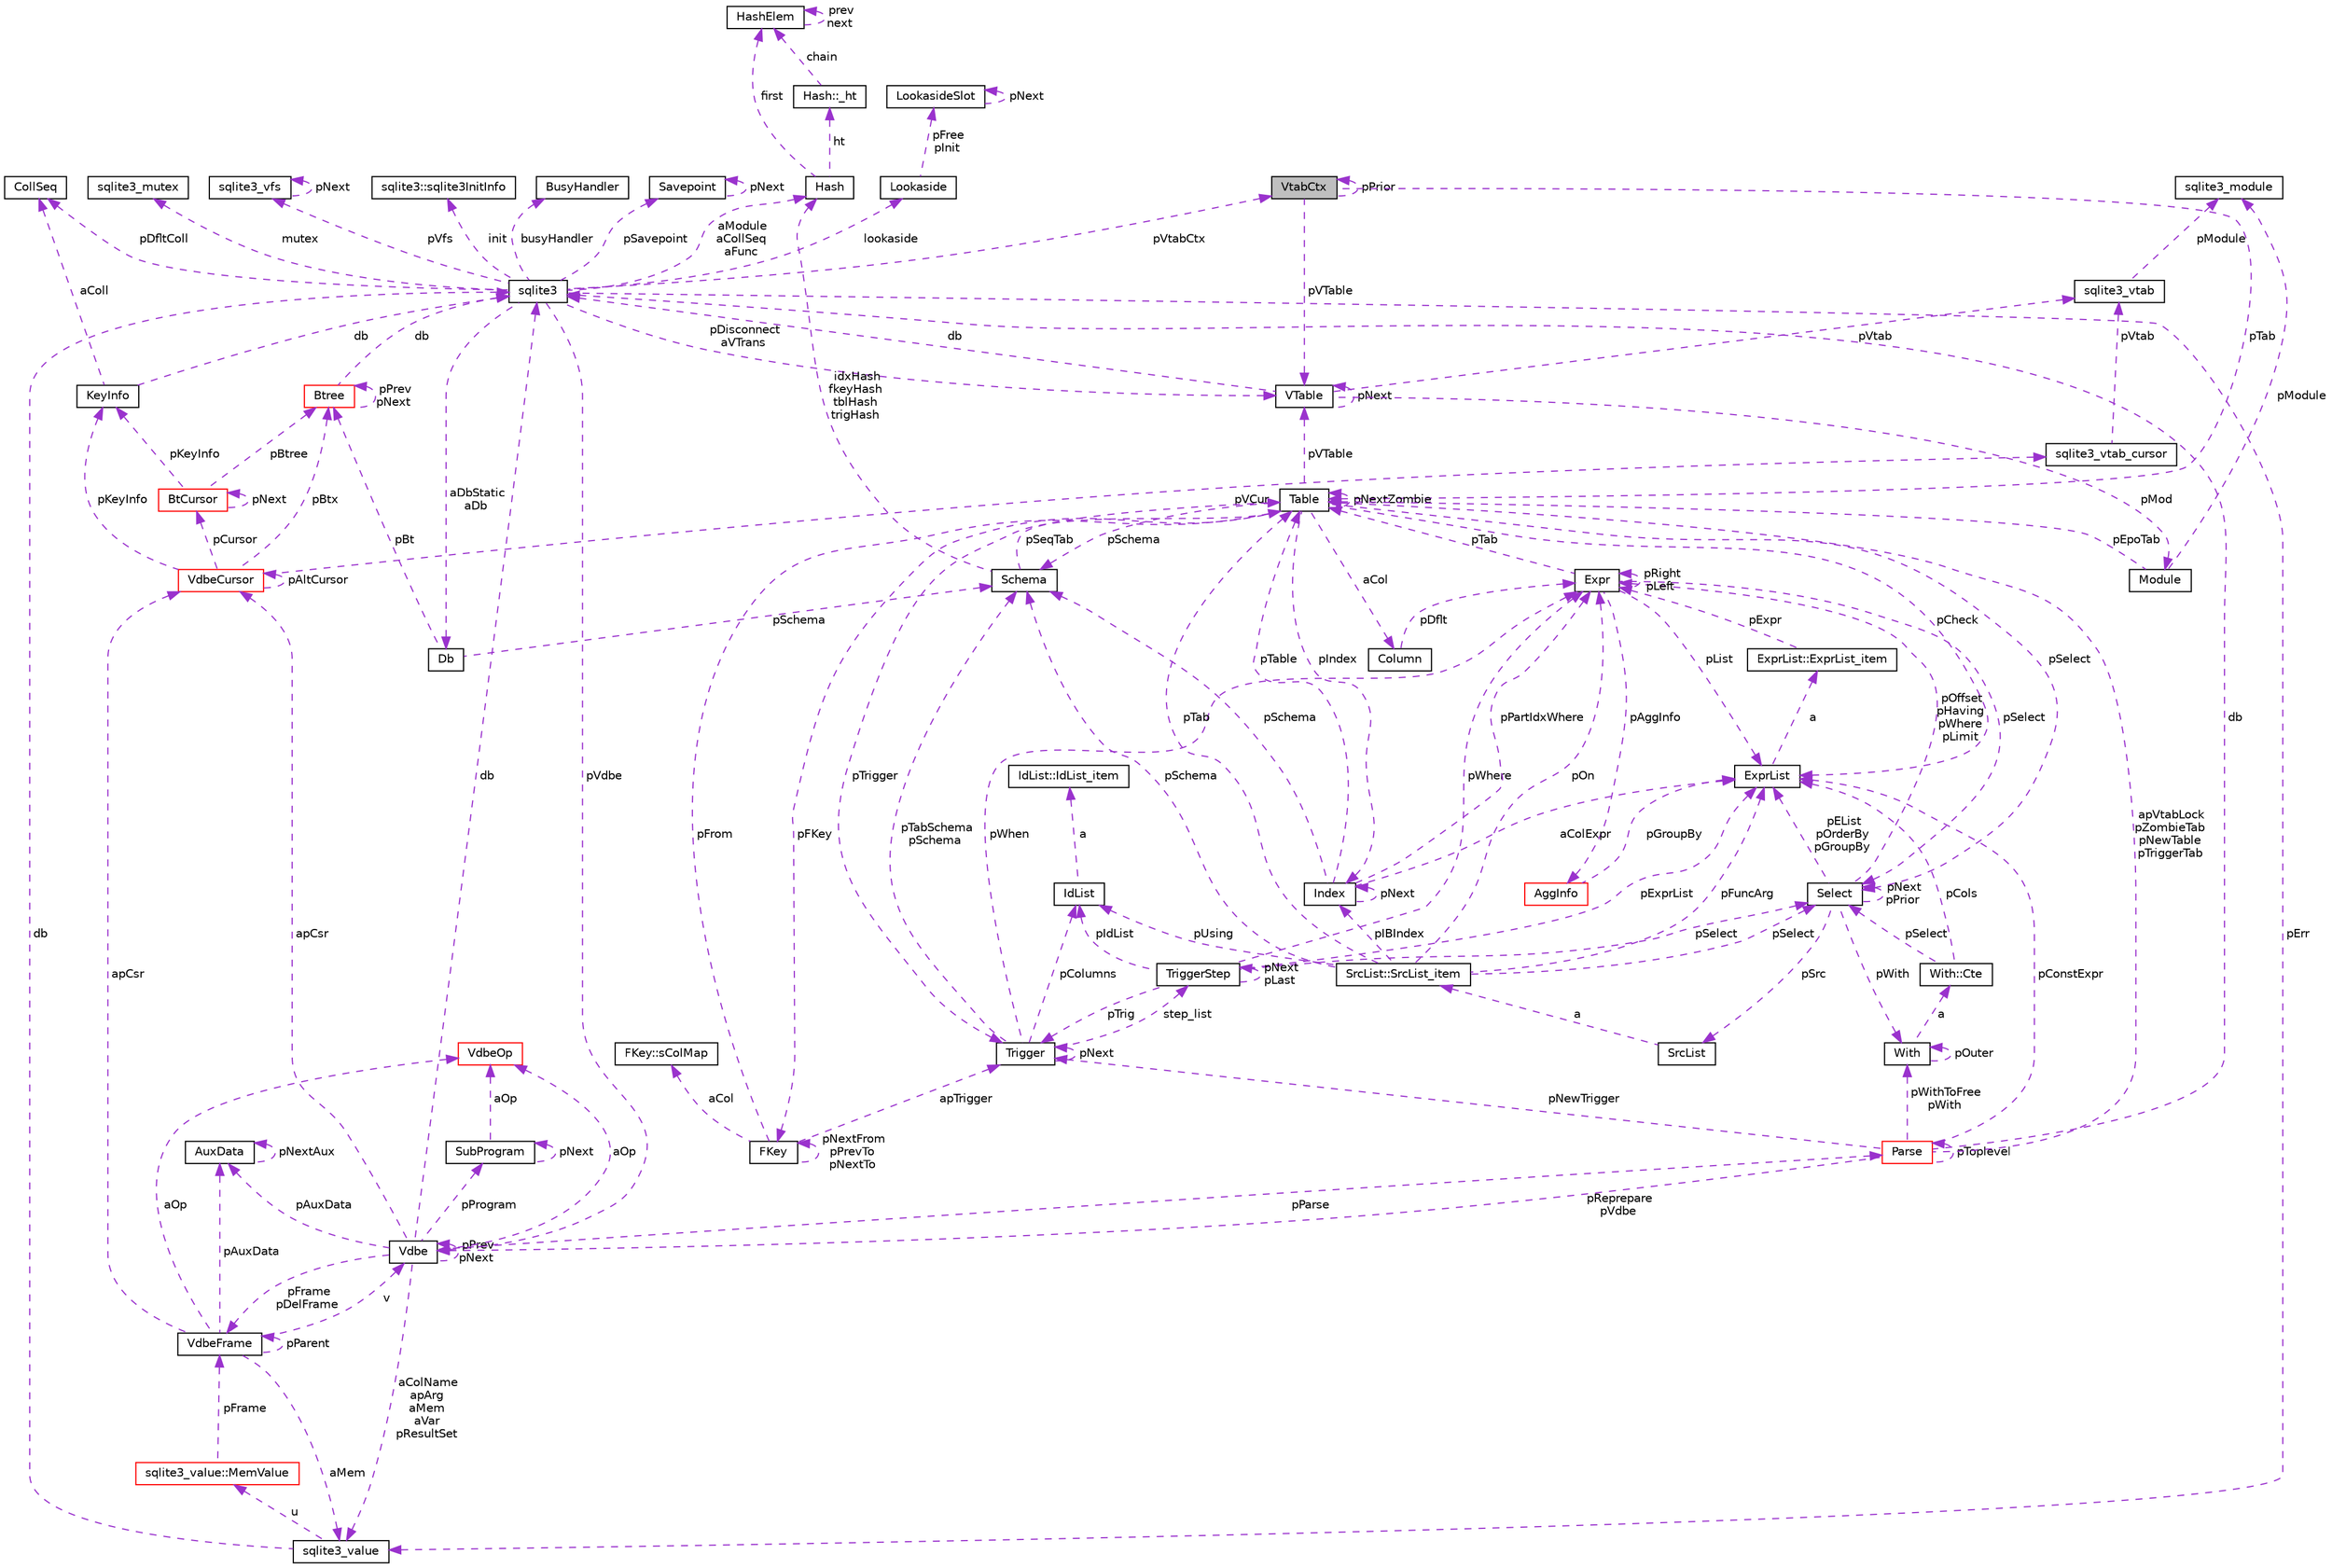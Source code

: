 digraph "VtabCtx"
{
  edge [fontname="Helvetica",fontsize="10",labelfontname="Helvetica",labelfontsize="10"];
  node [fontname="Helvetica",fontsize="10",shape=record];
  Node1 [label="VtabCtx",height=0.2,width=0.4,color="black", fillcolor="grey75", style="filled", fontcolor="black"];
  Node1 -> Node1 [dir="back",color="darkorchid3",fontsize="10",style="dashed",label=" pPrior" ,fontname="Helvetica"];
  Node2 -> Node1 [dir="back",color="darkorchid3",fontsize="10",style="dashed",label=" pVTable" ,fontname="Helvetica"];
  Node2 [label="VTable",height=0.2,width=0.4,color="black", fillcolor="white", style="filled",URL="$structVTable.html"];
  Node3 -> Node2 [dir="back",color="darkorchid3",fontsize="10",style="dashed",label=" db" ,fontname="Helvetica"];
  Node3 [label="sqlite3",height=0.2,width=0.4,color="black", fillcolor="white", style="filled",URL="$structsqlite3.html"];
  Node4 -> Node3 [dir="back",color="darkorchid3",fontsize="10",style="dashed",label=" pVdbe" ,fontname="Helvetica"];
  Node4 [label="Vdbe",height=0.2,width=0.4,color="black", fillcolor="white", style="filled",URL="$structVdbe.html"];
  Node4 -> Node4 [dir="back",color="darkorchid3",fontsize="10",style="dashed",label=" pPrev\npNext" ,fontname="Helvetica"];
  Node3 -> Node4 [dir="back",color="darkorchid3",fontsize="10",style="dashed",label=" db" ,fontname="Helvetica"];
  Node5 -> Node4 [dir="back",color="darkorchid3",fontsize="10",style="dashed",label=" aColName\napArg\naMem\naVar\npResultSet" ,fontname="Helvetica"];
  Node5 [label="sqlite3_value",height=0.2,width=0.4,color="black", fillcolor="white", style="filled",URL="$structsqlite3__value.html"];
  Node3 -> Node5 [dir="back",color="darkorchid3",fontsize="10",style="dashed",label=" db" ,fontname="Helvetica"];
  Node6 -> Node5 [dir="back",color="darkorchid3",fontsize="10",style="dashed",label=" u" ,fontname="Helvetica"];
  Node6 [label="sqlite3_value::MemValue",height=0.2,width=0.4,color="red", fillcolor="white", style="filled",URL="$unionsqlite3__value_1_1MemValue.html"];
  Node7 -> Node6 [dir="back",color="darkorchid3",fontsize="10",style="dashed",label=" pFrame" ,fontname="Helvetica"];
  Node7 [label="VdbeFrame",height=0.2,width=0.4,color="black", fillcolor="white", style="filled",URL="$structVdbeFrame.html"];
  Node4 -> Node7 [dir="back",color="darkorchid3",fontsize="10",style="dashed",label=" v" ,fontname="Helvetica"];
  Node5 -> Node7 [dir="back",color="darkorchid3",fontsize="10",style="dashed",label=" aMem" ,fontname="Helvetica"];
  Node7 -> Node7 [dir="back",color="darkorchid3",fontsize="10",style="dashed",label=" pParent" ,fontname="Helvetica"];
  Node8 -> Node7 [dir="back",color="darkorchid3",fontsize="10",style="dashed",label=" pAuxData" ,fontname="Helvetica"];
  Node8 [label="AuxData",height=0.2,width=0.4,color="black", fillcolor="white", style="filled",URL="$structAuxData.html"];
  Node8 -> Node8 [dir="back",color="darkorchid3",fontsize="10",style="dashed",label=" pNextAux" ,fontname="Helvetica"];
  Node9 -> Node7 [dir="back",color="darkorchid3",fontsize="10",style="dashed",label=" apCsr" ,fontname="Helvetica"];
  Node9 [label="VdbeCursor",height=0.2,width=0.4,color="red", fillcolor="white", style="filled",URL="$structVdbeCursor.html"];
  Node10 -> Node9 [dir="back",color="darkorchid3",fontsize="10",style="dashed",label=" pCursor" ,fontname="Helvetica"];
  Node10 [label="BtCursor",height=0.2,width=0.4,color="red", fillcolor="white", style="filled",URL="$structBtCursor.html"];
  Node10 -> Node10 [dir="back",color="darkorchid3",fontsize="10",style="dashed",label=" pNext" ,fontname="Helvetica"];
  Node11 -> Node10 [dir="back",color="darkorchid3",fontsize="10",style="dashed",label=" pKeyInfo" ,fontname="Helvetica"];
  Node11 [label="KeyInfo",height=0.2,width=0.4,color="black", fillcolor="white", style="filled",URL="$structKeyInfo.html"];
  Node3 -> Node11 [dir="back",color="darkorchid3",fontsize="10",style="dashed",label=" db" ,fontname="Helvetica"];
  Node12 -> Node11 [dir="back",color="darkorchid3",fontsize="10",style="dashed",label=" aColl" ,fontname="Helvetica"];
  Node12 [label="CollSeq",height=0.2,width=0.4,color="black", fillcolor="white", style="filled",URL="$structCollSeq.html"];
  Node13 -> Node10 [dir="back",color="darkorchid3",fontsize="10",style="dashed",label=" pBtree" ,fontname="Helvetica"];
  Node13 [label="Btree",height=0.2,width=0.4,color="red", fillcolor="white", style="filled",URL="$structBtree.html"];
  Node3 -> Node13 [dir="back",color="darkorchid3",fontsize="10",style="dashed",label=" db" ,fontname="Helvetica"];
  Node13 -> Node13 [dir="back",color="darkorchid3",fontsize="10",style="dashed",label=" pPrev\npNext" ,fontname="Helvetica"];
  Node14 -> Node9 [dir="back",color="darkorchid3",fontsize="10",style="dashed",label=" pVCur" ,fontname="Helvetica"];
  Node14 [label="sqlite3_vtab_cursor",height=0.2,width=0.4,color="black", fillcolor="white", style="filled",URL="$structsqlite3__vtab__cursor.html"];
  Node15 -> Node14 [dir="back",color="darkorchid3",fontsize="10",style="dashed",label=" pVtab" ,fontname="Helvetica"];
  Node15 [label="sqlite3_vtab",height=0.2,width=0.4,color="black", fillcolor="white", style="filled",URL="$structsqlite3__vtab.html"];
  Node16 -> Node15 [dir="back",color="darkorchid3",fontsize="10",style="dashed",label=" pModule" ,fontname="Helvetica"];
  Node16 [label="sqlite3_module",height=0.2,width=0.4,color="black", fillcolor="white", style="filled",URL="$structsqlite3__module.html"];
  Node9 -> Node9 [dir="back",color="darkorchid3",fontsize="10",style="dashed",label=" pAltCursor" ,fontname="Helvetica"];
  Node11 -> Node9 [dir="back",color="darkorchid3",fontsize="10",style="dashed",label=" pKeyInfo" ,fontname="Helvetica"];
  Node13 -> Node9 [dir="back",color="darkorchid3",fontsize="10",style="dashed",label=" pBtx" ,fontname="Helvetica"];
  Node17 -> Node7 [dir="back",color="darkorchid3",fontsize="10",style="dashed",label=" aOp" ,fontname="Helvetica"];
  Node17 [label="VdbeOp",height=0.2,width=0.4,color="red", fillcolor="white", style="filled",URL="$structVdbeOp.html"];
  Node7 -> Node4 [dir="back",color="darkorchid3",fontsize="10",style="dashed",label=" pFrame\npDelFrame" ,fontname="Helvetica"];
  Node8 -> Node4 [dir="back",color="darkorchid3",fontsize="10",style="dashed",label=" pAuxData" ,fontname="Helvetica"];
  Node18 -> Node4 [dir="back",color="darkorchid3",fontsize="10",style="dashed",label=" pProgram" ,fontname="Helvetica"];
  Node18 [label="SubProgram",height=0.2,width=0.4,color="black", fillcolor="white", style="filled",URL="$structSubProgram.html"];
  Node18 -> Node18 [dir="back",color="darkorchid3",fontsize="10",style="dashed",label=" pNext" ,fontname="Helvetica"];
  Node17 -> Node18 [dir="back",color="darkorchid3",fontsize="10",style="dashed",label=" aOp" ,fontname="Helvetica"];
  Node9 -> Node4 [dir="back",color="darkorchid3",fontsize="10",style="dashed",label=" apCsr" ,fontname="Helvetica"];
  Node19 -> Node4 [dir="back",color="darkorchid3",fontsize="10",style="dashed",label=" pParse" ,fontname="Helvetica"];
  Node19 [label="Parse",height=0.2,width=0.4,color="red", fillcolor="white", style="filled",URL="$structParse.html"];
  Node4 -> Node19 [dir="back",color="darkorchid3",fontsize="10",style="dashed",label=" pReprepare\npVdbe" ,fontname="Helvetica"];
  Node3 -> Node19 [dir="back",color="darkorchid3",fontsize="10",style="dashed",label=" db" ,fontname="Helvetica"];
  Node20 -> Node19 [dir="back",color="darkorchid3",fontsize="10",style="dashed",label=" pWithToFree\npWith" ,fontname="Helvetica"];
  Node20 [label="With",height=0.2,width=0.4,color="black", fillcolor="white", style="filled",URL="$structWith.html"];
  Node21 -> Node20 [dir="back",color="darkorchid3",fontsize="10",style="dashed",label=" a" ,fontname="Helvetica"];
  Node21 [label="With::Cte",height=0.2,width=0.4,color="black", fillcolor="white", style="filled",URL="$structWith_1_1Cte.html"];
  Node22 -> Node21 [dir="back",color="darkorchid3",fontsize="10",style="dashed",label=" pSelect" ,fontname="Helvetica"];
  Node22 [label="Select",height=0.2,width=0.4,color="black", fillcolor="white", style="filled",URL="$structSelect.html"];
  Node23 -> Node22 [dir="back",color="darkorchid3",fontsize="10",style="dashed",label=" pOffset\npHaving\npWhere\npLimit" ,fontname="Helvetica"];
  Node23 [label="Expr",height=0.2,width=0.4,color="black", fillcolor="white", style="filled",URL="$structExpr.html"];
  Node24 -> Node23 [dir="back",color="darkorchid3",fontsize="10",style="dashed",label=" pAggInfo" ,fontname="Helvetica"];
  Node24 [label="AggInfo",height=0.2,width=0.4,color="red", fillcolor="white", style="filled",URL="$structAggInfo.html"];
  Node25 -> Node24 [dir="back",color="darkorchid3",fontsize="10",style="dashed",label=" pGroupBy" ,fontname="Helvetica"];
  Node25 [label="ExprList",height=0.2,width=0.4,color="black", fillcolor="white", style="filled",URL="$structExprList.html"];
  Node26 -> Node25 [dir="back",color="darkorchid3",fontsize="10",style="dashed",label=" a" ,fontname="Helvetica"];
  Node26 [label="ExprList::ExprList_item",height=0.2,width=0.4,color="black", fillcolor="white", style="filled",URL="$structExprList_1_1ExprList__item.html"];
  Node23 -> Node26 [dir="back",color="darkorchid3",fontsize="10",style="dashed",label=" pExpr" ,fontname="Helvetica"];
  Node23 -> Node23 [dir="back",color="darkorchid3",fontsize="10",style="dashed",label=" pRight\npLeft" ,fontname="Helvetica"];
  Node27 -> Node23 [dir="back",color="darkorchid3",fontsize="10",style="dashed",label=" pTab" ,fontname="Helvetica"];
  Node27 [label="Table",height=0.2,width=0.4,color="black", fillcolor="white", style="filled",URL="$structTable.html"];
  Node28 -> Node27 [dir="back",color="darkorchid3",fontsize="10",style="dashed",label=" pSchema" ,fontname="Helvetica"];
  Node28 [label="Schema",height=0.2,width=0.4,color="black", fillcolor="white", style="filled",URL="$structSchema.html"];
  Node27 -> Node28 [dir="back",color="darkorchid3",fontsize="10",style="dashed",label=" pSeqTab" ,fontname="Helvetica"];
  Node29 -> Node28 [dir="back",color="darkorchid3",fontsize="10",style="dashed",label=" idxHash\nfkeyHash\ntblHash\ntrigHash" ,fontname="Helvetica"];
  Node29 [label="Hash",height=0.2,width=0.4,color="black", fillcolor="white", style="filled",URL="$structHash.html"];
  Node30 -> Node29 [dir="back",color="darkorchid3",fontsize="10",style="dashed",label=" ht" ,fontname="Helvetica"];
  Node30 [label="Hash::_ht",height=0.2,width=0.4,color="black", fillcolor="white", style="filled",URL="$structHash_1_1__ht.html"];
  Node31 -> Node30 [dir="back",color="darkorchid3",fontsize="10",style="dashed",label=" chain" ,fontname="Helvetica"];
  Node31 [label="HashElem",height=0.2,width=0.4,color="black", fillcolor="white", style="filled",URL="$structHashElem.html"];
  Node31 -> Node31 [dir="back",color="darkorchid3",fontsize="10",style="dashed",label=" prev\nnext" ,fontname="Helvetica"];
  Node31 -> Node29 [dir="back",color="darkorchid3",fontsize="10",style="dashed",label=" first" ,fontname="Helvetica"];
  Node32 -> Node27 [dir="back",color="darkorchid3",fontsize="10",style="dashed",label=" aCol" ,fontname="Helvetica"];
  Node32 [label="Column",height=0.2,width=0.4,color="black", fillcolor="white", style="filled",URL="$structColumn.html"];
  Node23 -> Node32 [dir="back",color="darkorchid3",fontsize="10",style="dashed",label=" pDflt" ,fontname="Helvetica"];
  Node33 -> Node27 [dir="back",color="darkorchid3",fontsize="10",style="dashed",label=" pFKey" ,fontname="Helvetica"];
  Node33 [label="FKey",height=0.2,width=0.4,color="black", fillcolor="white", style="filled",URL="$structFKey.html"];
  Node34 -> Node33 [dir="back",color="darkorchid3",fontsize="10",style="dashed",label=" aCol" ,fontname="Helvetica"];
  Node34 [label="FKey::sColMap",height=0.2,width=0.4,color="black", fillcolor="white", style="filled",URL="$structFKey_1_1sColMap.html"];
  Node33 -> Node33 [dir="back",color="darkorchid3",fontsize="10",style="dashed",label=" pNextFrom\npPrevTo\npNextTo" ,fontname="Helvetica"];
  Node27 -> Node33 [dir="back",color="darkorchid3",fontsize="10",style="dashed",label=" pFrom" ,fontname="Helvetica"];
  Node35 -> Node33 [dir="back",color="darkorchid3",fontsize="10",style="dashed",label=" apTrigger" ,fontname="Helvetica"];
  Node35 [label="Trigger",height=0.2,width=0.4,color="black", fillcolor="white", style="filled",URL="$structTrigger.html"];
  Node36 -> Node35 [dir="back",color="darkorchid3",fontsize="10",style="dashed",label=" step_list" ,fontname="Helvetica"];
  Node36 [label="TriggerStep",height=0.2,width=0.4,color="black", fillcolor="white", style="filled",URL="$structTriggerStep.html"];
  Node36 -> Node36 [dir="back",color="darkorchid3",fontsize="10",style="dashed",label=" pNext\npLast" ,fontname="Helvetica"];
  Node23 -> Node36 [dir="back",color="darkorchid3",fontsize="10",style="dashed",label=" pWhere" ,fontname="Helvetica"];
  Node37 -> Node36 [dir="back",color="darkorchid3",fontsize="10",style="dashed",label=" pIdList" ,fontname="Helvetica"];
  Node37 [label="IdList",height=0.2,width=0.4,color="black", fillcolor="white", style="filled",URL="$structIdList.html"];
  Node38 -> Node37 [dir="back",color="darkorchid3",fontsize="10",style="dashed",label=" a" ,fontname="Helvetica"];
  Node38 [label="IdList::IdList_item",height=0.2,width=0.4,color="black", fillcolor="white", style="filled",URL="$structIdList_1_1IdList__item.html"];
  Node22 -> Node36 [dir="back",color="darkorchid3",fontsize="10",style="dashed",label=" pSelect" ,fontname="Helvetica"];
  Node35 -> Node36 [dir="back",color="darkorchid3",fontsize="10",style="dashed",label=" pTrig" ,fontname="Helvetica"];
  Node25 -> Node36 [dir="back",color="darkorchid3",fontsize="10",style="dashed",label=" pExprList" ,fontname="Helvetica"];
  Node28 -> Node35 [dir="back",color="darkorchid3",fontsize="10",style="dashed",label=" pTabSchema\npSchema" ,fontname="Helvetica"];
  Node23 -> Node35 [dir="back",color="darkorchid3",fontsize="10",style="dashed",label=" pWhen" ,fontname="Helvetica"];
  Node37 -> Node35 [dir="back",color="darkorchid3",fontsize="10",style="dashed",label=" pColumns" ,fontname="Helvetica"];
  Node35 -> Node35 [dir="back",color="darkorchid3",fontsize="10",style="dashed",label=" pNext" ,fontname="Helvetica"];
  Node2 -> Node27 [dir="back",color="darkorchid3",fontsize="10",style="dashed",label=" pVTable" ,fontname="Helvetica"];
  Node27 -> Node27 [dir="back",color="darkorchid3",fontsize="10",style="dashed",label=" pNextZombie" ,fontname="Helvetica"];
  Node35 -> Node27 [dir="back",color="darkorchid3",fontsize="10",style="dashed",label=" pTrigger" ,fontname="Helvetica"];
  Node22 -> Node27 [dir="back",color="darkorchid3",fontsize="10",style="dashed",label=" pSelect" ,fontname="Helvetica"];
  Node25 -> Node27 [dir="back",color="darkorchid3",fontsize="10",style="dashed",label=" pCheck" ,fontname="Helvetica"];
  Node39 -> Node27 [dir="back",color="darkorchid3",fontsize="10",style="dashed",label=" pIndex" ,fontname="Helvetica"];
  Node39 [label="Index",height=0.2,width=0.4,color="black", fillcolor="white", style="filled",URL="$structIndex.html"];
  Node28 -> Node39 [dir="back",color="darkorchid3",fontsize="10",style="dashed",label=" pSchema" ,fontname="Helvetica"];
  Node23 -> Node39 [dir="back",color="darkorchid3",fontsize="10",style="dashed",label=" pPartIdxWhere" ,fontname="Helvetica"];
  Node27 -> Node39 [dir="back",color="darkorchid3",fontsize="10",style="dashed",label=" pTable" ,fontname="Helvetica"];
  Node25 -> Node39 [dir="back",color="darkorchid3",fontsize="10",style="dashed",label=" aColExpr" ,fontname="Helvetica"];
  Node39 -> Node39 [dir="back",color="darkorchid3",fontsize="10",style="dashed",label=" pNext" ,fontname="Helvetica"];
  Node22 -> Node23 [dir="back",color="darkorchid3",fontsize="10",style="dashed",label=" pSelect" ,fontname="Helvetica"];
  Node25 -> Node23 [dir="back",color="darkorchid3",fontsize="10",style="dashed",label=" pList" ,fontname="Helvetica"];
  Node20 -> Node22 [dir="back",color="darkorchid3",fontsize="10",style="dashed",label=" pWith" ,fontname="Helvetica"];
  Node22 -> Node22 [dir="back",color="darkorchid3",fontsize="10",style="dashed",label=" pNext\npPrior" ,fontname="Helvetica"];
  Node40 -> Node22 [dir="back",color="darkorchid3",fontsize="10",style="dashed",label=" pSrc" ,fontname="Helvetica"];
  Node40 [label="SrcList",height=0.2,width=0.4,color="black", fillcolor="white", style="filled",URL="$structSrcList.html"];
  Node41 -> Node40 [dir="back",color="darkorchid3",fontsize="10",style="dashed",label=" a" ,fontname="Helvetica"];
  Node41 [label="SrcList::SrcList_item",height=0.2,width=0.4,color="black", fillcolor="white", style="filled",URL="$structSrcList_1_1SrcList__item.html"];
  Node28 -> Node41 [dir="back",color="darkorchid3",fontsize="10",style="dashed",label=" pSchema" ,fontname="Helvetica"];
  Node23 -> Node41 [dir="back",color="darkorchid3",fontsize="10",style="dashed",label=" pOn" ,fontname="Helvetica"];
  Node37 -> Node41 [dir="back",color="darkorchid3",fontsize="10",style="dashed",label=" pUsing" ,fontname="Helvetica"];
  Node27 -> Node41 [dir="back",color="darkorchid3",fontsize="10",style="dashed",label=" pTab" ,fontname="Helvetica"];
  Node22 -> Node41 [dir="back",color="darkorchid3",fontsize="10",style="dashed",label=" pSelect" ,fontname="Helvetica"];
  Node39 -> Node41 [dir="back",color="darkorchid3",fontsize="10",style="dashed",label=" pIBIndex" ,fontname="Helvetica"];
  Node25 -> Node41 [dir="back",color="darkorchid3",fontsize="10",style="dashed",label=" pFuncArg" ,fontname="Helvetica"];
  Node25 -> Node22 [dir="back",color="darkorchid3",fontsize="10",style="dashed",label=" pEList\npOrderBy\npGroupBy" ,fontname="Helvetica"];
  Node25 -> Node21 [dir="back",color="darkorchid3",fontsize="10",style="dashed",label=" pCols" ,fontname="Helvetica"];
  Node20 -> Node20 [dir="back",color="darkorchid3",fontsize="10",style="dashed",label=" pOuter" ,fontname="Helvetica"];
  Node27 -> Node19 [dir="back",color="darkorchid3",fontsize="10",style="dashed",label=" apVtabLock\npZombieTab\npNewTable\npTriggerTab" ,fontname="Helvetica"];
  Node35 -> Node19 [dir="back",color="darkorchid3",fontsize="10",style="dashed",label=" pNewTrigger" ,fontname="Helvetica"];
  Node25 -> Node19 [dir="back",color="darkorchid3",fontsize="10",style="dashed",label=" pConstExpr" ,fontname="Helvetica"];
  Node19 -> Node19 [dir="back",color="darkorchid3",fontsize="10",style="dashed",label=" pToplevel" ,fontname="Helvetica"];
  Node17 -> Node4 [dir="back",color="darkorchid3",fontsize="10",style="dashed",label=" aOp" ,fontname="Helvetica"];
  Node42 -> Node3 [dir="back",color="darkorchid3",fontsize="10",style="dashed",label=" pSavepoint" ,fontname="Helvetica"];
  Node42 [label="Savepoint",height=0.2,width=0.4,color="black", fillcolor="white", style="filled",URL="$structSavepoint.html"];
  Node42 -> Node42 [dir="back",color="darkorchid3",fontsize="10",style="dashed",label=" pNext" ,fontname="Helvetica"];
  Node43 -> Node3 [dir="back",color="darkorchid3",fontsize="10",style="dashed",label=" lookaside" ,fontname="Helvetica"];
  Node43 [label="Lookaside",height=0.2,width=0.4,color="black", fillcolor="white", style="filled",URL="$structLookaside.html"];
  Node44 -> Node43 [dir="back",color="darkorchid3",fontsize="10",style="dashed",label=" pFree\npInit" ,fontname="Helvetica"];
  Node44 [label="LookasideSlot",height=0.2,width=0.4,color="black", fillcolor="white", style="filled",URL="$structLookasideSlot.html"];
  Node44 -> Node44 [dir="back",color="darkorchid3",fontsize="10",style="dashed",label=" pNext" ,fontname="Helvetica"];
  Node5 -> Node3 [dir="back",color="darkorchid3",fontsize="10",style="dashed",label=" pErr" ,fontname="Helvetica"];
  Node45 -> Node3 [dir="back",color="darkorchid3",fontsize="10",style="dashed",label=" mutex" ,fontname="Helvetica"];
  Node45 [label="sqlite3_mutex",height=0.2,width=0.4,color="black", fillcolor="white", style="filled",URL="$structsqlite3__mutex.html"];
  Node46 -> Node3 [dir="back",color="darkorchid3",fontsize="10",style="dashed",label=" pVfs" ,fontname="Helvetica"];
  Node46 [label="sqlite3_vfs",height=0.2,width=0.4,color="black", fillcolor="white", style="filled",URL="$structsqlite3__vfs.html"];
  Node46 -> Node46 [dir="back",color="darkorchid3",fontsize="10",style="dashed",label=" pNext" ,fontname="Helvetica"];
  Node47 -> Node3 [dir="back",color="darkorchid3",fontsize="10",style="dashed",label=" init" ,fontname="Helvetica"];
  Node47 [label="sqlite3::sqlite3InitInfo",height=0.2,width=0.4,color="black", fillcolor="white", style="filled",URL="$structsqlite3_1_1sqlite3InitInfo.html"];
  Node48 -> Node3 [dir="back",color="darkorchid3",fontsize="10",style="dashed",label=" busyHandler" ,fontname="Helvetica"];
  Node48 [label="BusyHandler",height=0.2,width=0.4,color="black", fillcolor="white", style="filled",URL="$structBusyHandler.html"];
  Node1 -> Node3 [dir="back",color="darkorchid3",fontsize="10",style="dashed",label=" pVtabCtx" ,fontname="Helvetica"];
  Node12 -> Node3 [dir="back",color="darkorchid3",fontsize="10",style="dashed",label=" pDfltColl" ,fontname="Helvetica"];
  Node2 -> Node3 [dir="back",color="darkorchid3",fontsize="10",style="dashed",label=" pDisconnect\naVTrans" ,fontname="Helvetica"];
  Node49 -> Node3 [dir="back",color="darkorchid3",fontsize="10",style="dashed",label=" aDbStatic\naDb" ,fontname="Helvetica"];
  Node49 [label="Db",height=0.2,width=0.4,color="black", fillcolor="white", style="filled",URL="$structDb.html"];
  Node28 -> Node49 [dir="back",color="darkorchid3",fontsize="10",style="dashed",label=" pSchema" ,fontname="Helvetica"];
  Node13 -> Node49 [dir="back",color="darkorchid3",fontsize="10",style="dashed",label=" pBt" ,fontname="Helvetica"];
  Node29 -> Node3 [dir="back",color="darkorchid3",fontsize="10",style="dashed",label=" aModule\naCollSeq\naFunc" ,fontname="Helvetica"];
  Node2 -> Node2 [dir="back",color="darkorchid3",fontsize="10",style="dashed",label=" pNext" ,fontname="Helvetica"];
  Node50 -> Node2 [dir="back",color="darkorchid3",fontsize="10",style="dashed",label=" pMod" ,fontname="Helvetica"];
  Node50 [label="Module",height=0.2,width=0.4,color="black", fillcolor="white", style="filled",URL="$structModule.html"];
  Node16 -> Node50 [dir="back",color="darkorchid3",fontsize="10",style="dashed",label=" pModule" ,fontname="Helvetica"];
  Node27 -> Node50 [dir="back",color="darkorchid3",fontsize="10",style="dashed",label=" pEpoTab" ,fontname="Helvetica"];
  Node15 -> Node2 [dir="back",color="darkorchid3",fontsize="10",style="dashed",label=" pVtab" ,fontname="Helvetica"];
  Node27 -> Node1 [dir="back",color="darkorchid3",fontsize="10",style="dashed",label=" pTab" ,fontname="Helvetica"];
}
